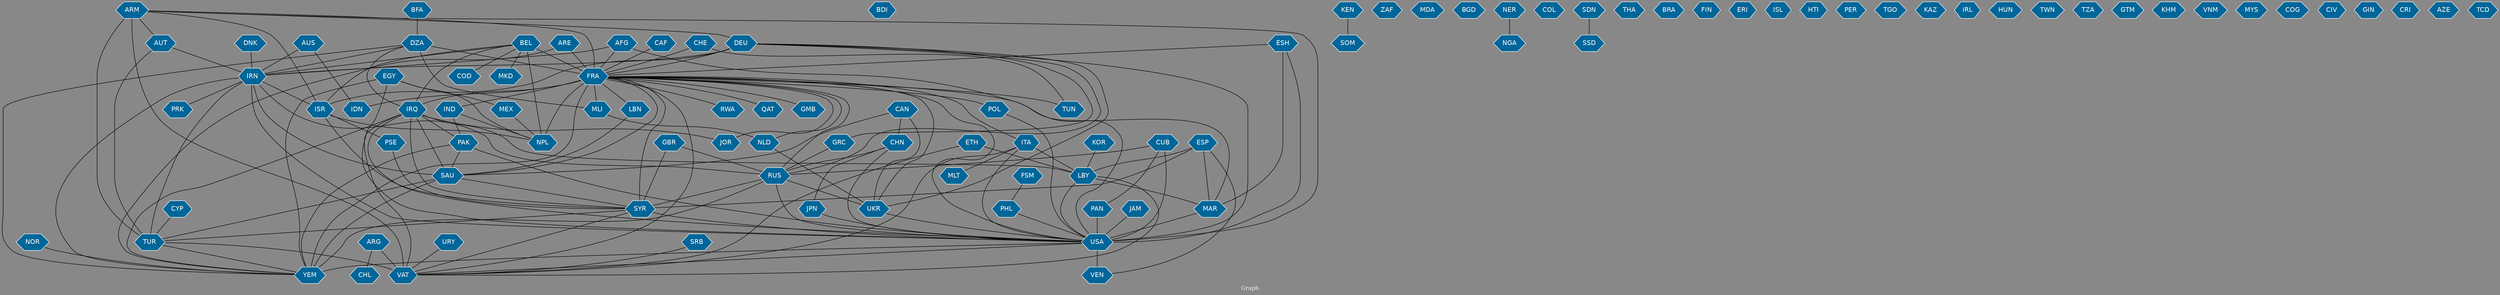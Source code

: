 // Countries together in item graph
graph {
	graph [bgcolor="#888888" fontcolor=white fontsize=12 label="Graph" outputorder=edgesfirst overlap=prism]
	node [color=white fillcolor="#006699" fontcolor=white fontname=Helvetica shape=hexagon style=filled]
	edge [arrowhead=open color=black fontcolor=white fontname=Courier fontsize=12]
		ITA [label=ITA]
		FRA [label=FRA]
		BEL [label=BEL]
		AUS [label=AUS]
		NPL [label=NPL]
		GRC [label=GRC]
		IDN [label=IDN]
		GBR [label=GBR]
		YEM [label=YEM]
		SAU [label=SAU]
		CHE [label=CHE]
		CHN [label=CHN]
		TUR [label=TUR]
		ARM [label=ARM]
		VAT [label=VAT]
		BDI [label=BDI]
		JPN [label=JPN]
		MEX [label=MEX]
		LBY [label=LBY]
		SOM [label=SOM]
		IRN [label=IRN]
		USA [label=USA]
		ZAF [label=ZAF]
		EGY [label=EGY]
		MDA [label=MDA]
		SYR [label=SYR]
		BGD [label=BGD]
		CUB [label=CUB]
		ISR [label=ISR]
		NGA [label=NGA]
		DZA [label=DZA]
		IRQ [label=IRQ]
		COL [label=COL]
		DEU [label=DEU]
		RUS [label=RUS]
		LBN [label=LBN]
		TUN [label=TUN]
		MAR [label=MAR]
		SDN [label=SDN]
		UKR [label=UKR]
		NLD [label=NLD]
		KOR [label=KOR]
		THA [label=THA]
		PAK [label=PAK]
		VEN [label=VEN]
		AFG [label=AFG]
		KEN [label=KEN]
		BRA [label=BRA]
		NER [label=NER]
		PAN [label=PAN]
		CHL [label=CHL]
		PSE [label=PSE]
		FIN [label=FIN]
		AUT [label=AUT]
		CYP [label=CYP]
		MLI [label=MLI]
		ERI [label=ERI]
		ESP [label=ESP]
		IND [label=IND]
		ARG [label=ARG]
		JOR [label=JOR]
		PHL [label=PHL]
		COD [label=COD]
		POL [label=POL]
		ESH [label=ESH]
		SSD [label=SSD]
		CAF [label=CAF]
		PRK [label=PRK]
		ARE [label=ARE]
		RWA [label=RWA]
		CAN [label=CAN]
		QAT [label=QAT]
		ISL [label=ISL]
		HTI [label=HTI]
		ETH [label=ETH]
		PER [label=PER]
		TGO [label=TGO]
		KAZ [label=KAZ]
		IRL [label=IRL]
		HUN [label=HUN]
		GMB [label=GMB]
		DNK [label=DNK]
		FSM [label=FSM]
		TWN [label=TWN]
		SRB [label=SRB]
		TZA [label=TZA]
		GTM [label=GTM]
		KHM [label=KHM]
		VNM [label=VNM]
		MKD [label=MKD]
		MYS [label=MYS]
		COG [label=COG]
		NOR [label=NOR]
		URY [label=URY]
		CIV [label=CIV]
		JAM [label=JAM]
		BFA [label=BFA]
		GIN [label=GIN]
		CRI [label=CRI]
		AZE [label=AZE]
		TCD [label=TCD]
		MLT [label=MLT]
			FRA -- IDN [weight=24]
			SYR -- TUR [weight=4]
			FRA -- NLD [weight=3]
			IRN -- USA [weight=15]
			SYR -- VAT [weight=1]
			BEL -- COD [weight=1]
			USA -- VAT [weight=1]
			CUB -- PAN [weight=6]
			ETH -- LBY [weight=2]
			FSM -- PHL [weight=1]
			CAF -- FRA [weight=5]
			NOR -- YEM [weight=1]
			CHE -- TUN [weight=1]
			SAU -- YEM [weight=14]
			IRQ -- PAK [weight=1]
			CYP -- TUR [weight=2]
			ARE -- FRA [weight=2]
			BFA -- DZA [weight=2]
			FRA -- MAR [weight=1]
			MLI -- NLD [weight=4]
			ESH -- MAR [weight=3]
			IND -- PAK [weight=2]
			AFG -- USA [weight=2]
			ARG -- VAT [weight=2]
			TUR -- VAT [weight=6]
			ITA -- MLT [weight=1]
			IRN -- ISR [weight=15]
			BEL -- FRA [weight=6]
			FRA -- JOR [weight=3]
			LBY -- USA [weight=2]
			FRA -- YEM [weight=2]
			SDN -- SSD [weight=1]
			USA -- YEM [weight=3]
			SAU -- TUR [weight=1]
			AUT -- IRN [weight=1]
			ARM -- ISR [weight=1]
			FRA -- MLI [weight=4]
			DZA -- FRA [weight=3]
			SAU -- SYR [weight=1]
			PAK -- YEM [weight=4]
			ARM -- DEU [weight=7]
			AUT -- TUR [weight=2]
			CUB -- RUS [weight=1]
			BEL -- ISR [weight=2]
			DEU -- RUS [weight=4]
			JPN -- USA [weight=2]
			CHN -- USA [weight=3]
			EGY -- YEM [weight=1]
			DNK -- IRN [weight=1]
			RUS -- SYR [weight=3]
			BEL -- MKD [weight=1]
			NLD -- UKR [weight=1]
			CAN -- CHN [weight=1]
			EGY -- USA [weight=1]
			TUR -- YEM [weight=2]
			FRA -- SAU [weight=1]
			CHN -- JPN [weight=1]
			EGY -- MEX [weight=1]
			UKR -- USA [weight=2]
			IRQ -- SAU [weight=1]
			IRQ -- SYR [weight=3]
			ESP -- SYR [weight=1]
			KOR -- LBY [weight=3]
			SRB -- VAT [weight=1]
			DEU -- GRC [weight=1]
			GBR -- RUS [weight=1]
			KEN -- SOM [weight=8]
			ARM -- VAT [weight=16]
			AFG -- FRA [weight=1]
			CAN -- SAU [weight=1]
			AUS -- IDN [weight=5]
			DZA -- MLI [weight=4]
			POL -- USA [weight=1]
			GBR -- SYR [weight=1]
			GRC -- RUS [weight=2]
			IRN -- RUS [weight=7]
			FRA -- USA [weight=4]
			DEU -- FRA [weight=6]
			JAM -- USA [weight=2]
			ISR -- PSE [weight=23]
			ARM -- TUR [weight=19]
			PHL -- USA [weight=1]
			PAK -- USA [weight=3]
			FRA -- ITA [weight=1]
			ETH -- VAT [weight=1]
			LBY -- MAR [weight=1]
			FRA -- GMB [weight=1]
			ESP -- VEN [weight=1]
			AFG -- IRN [weight=1]
			CHN -- RUS [weight=1]
			MEX -- NPL [weight=1]
			ARG -- CHL [weight=1]
			FRA -- SYR [weight=16]
			DEU -- IRN [weight=1]
			ESH -- USA [weight=2]
			IRQ -- JOR [weight=2]
			RUS -- UKR [weight=6]
			ITA -- USA [weight=1]
			FRA -- RUS [weight=5]
			DZA -- YEM [weight=1]
			IRN -- TUR [weight=2]
			IRN -- SAU [weight=2]
			ISR -- NPL [weight=1]
			FRA -- LBN [weight=2]
			IRQ -- LBY [weight=1]
			ARM -- AUT [weight=2]
			FRA -- NPL [weight=23]
			ARM -- FRA [weight=5]
			ESH -- FRA [weight=1]
			BEL -- IRN [weight=2]
			DEU -- ISR [weight=1]
			DZA -- IRN [weight=2]
			AUS -- IRN [weight=2]
			SYR -- USA [weight=1]
			DEU -- UKR [weight=3]
			BEL -- NPL [weight=14]
			IRN -- PRK [weight=1]
			ITA -- LBY [weight=2]
			ISR -- SYR [weight=1]
			MAR -- USA [weight=2]
			FRA -- IND [weight=2]
			IRQ -- USA [weight=6]
			CAN -- UKR [weight=1]
			PSE -- SYR [weight=7]
			NER -- NGA [weight=1]
			FRA -- IRQ [weight=4]
			IRN -- YEM [weight=6]
			ESP -- LBY [weight=2]
			FRA -- VAT [weight=3]
			EGY -- NPL [weight=1]
			LBY -- VAT [weight=1]
			IRQ -- YEM [weight=1]
			DZA -- IRQ [weight=1]
			ARM -- USA [weight=2]
			BEL -- IRQ [weight=4]
			URY -- VAT [weight=1]
			ITA -- VAT [weight=1]
			RUS -- USA [weight=9]
			FRA -- QAT [weight=1]
			DEU -- USA [weight=4]
			USA -- VEN [weight=2]
			PAK -- SAU [weight=2]
			CUB -- USA [weight=40]
			LBN -- SAU [weight=1]
			PAN -- USA [weight=7]
			ESP -- MAR [weight=5]
			RUS -- YEM [weight=1]
			FRA -- POL [weight=2]
			ARE -- YEM [weight=1]
			FRA -- RWA [weight=2]
			FRA -- UKR [weight=2]
			FRA -- TUN [weight=3]
			IRQ -- VAT [weight=1]
			IND -- NPL [weight=3]
			CHE -- FRA [weight=1]
}